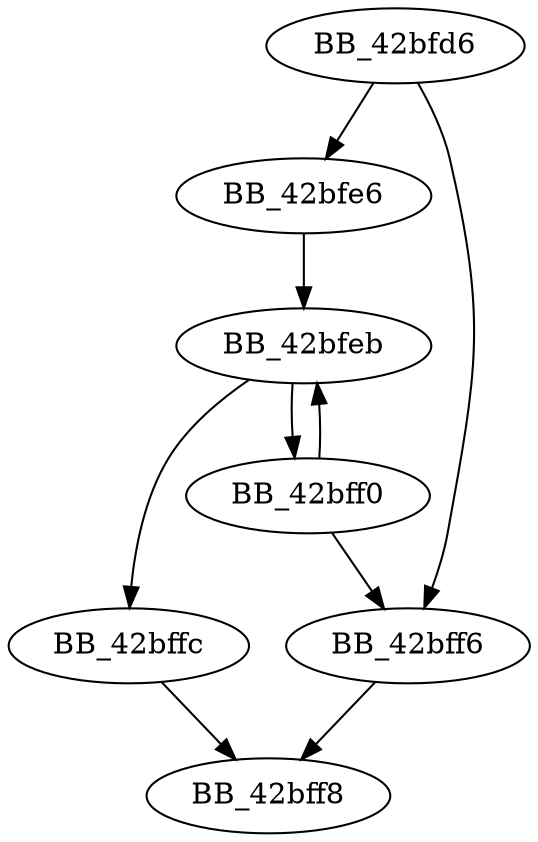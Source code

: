 DiGraph unknown_libname_34{
BB_42bfd6->BB_42bfe6
BB_42bfd6->BB_42bff6
BB_42bfe6->BB_42bfeb
BB_42bfeb->BB_42bff0
BB_42bfeb->BB_42bffc
BB_42bff0->BB_42bfeb
BB_42bff0->BB_42bff6
BB_42bff6->BB_42bff8
BB_42bffc->BB_42bff8
}
